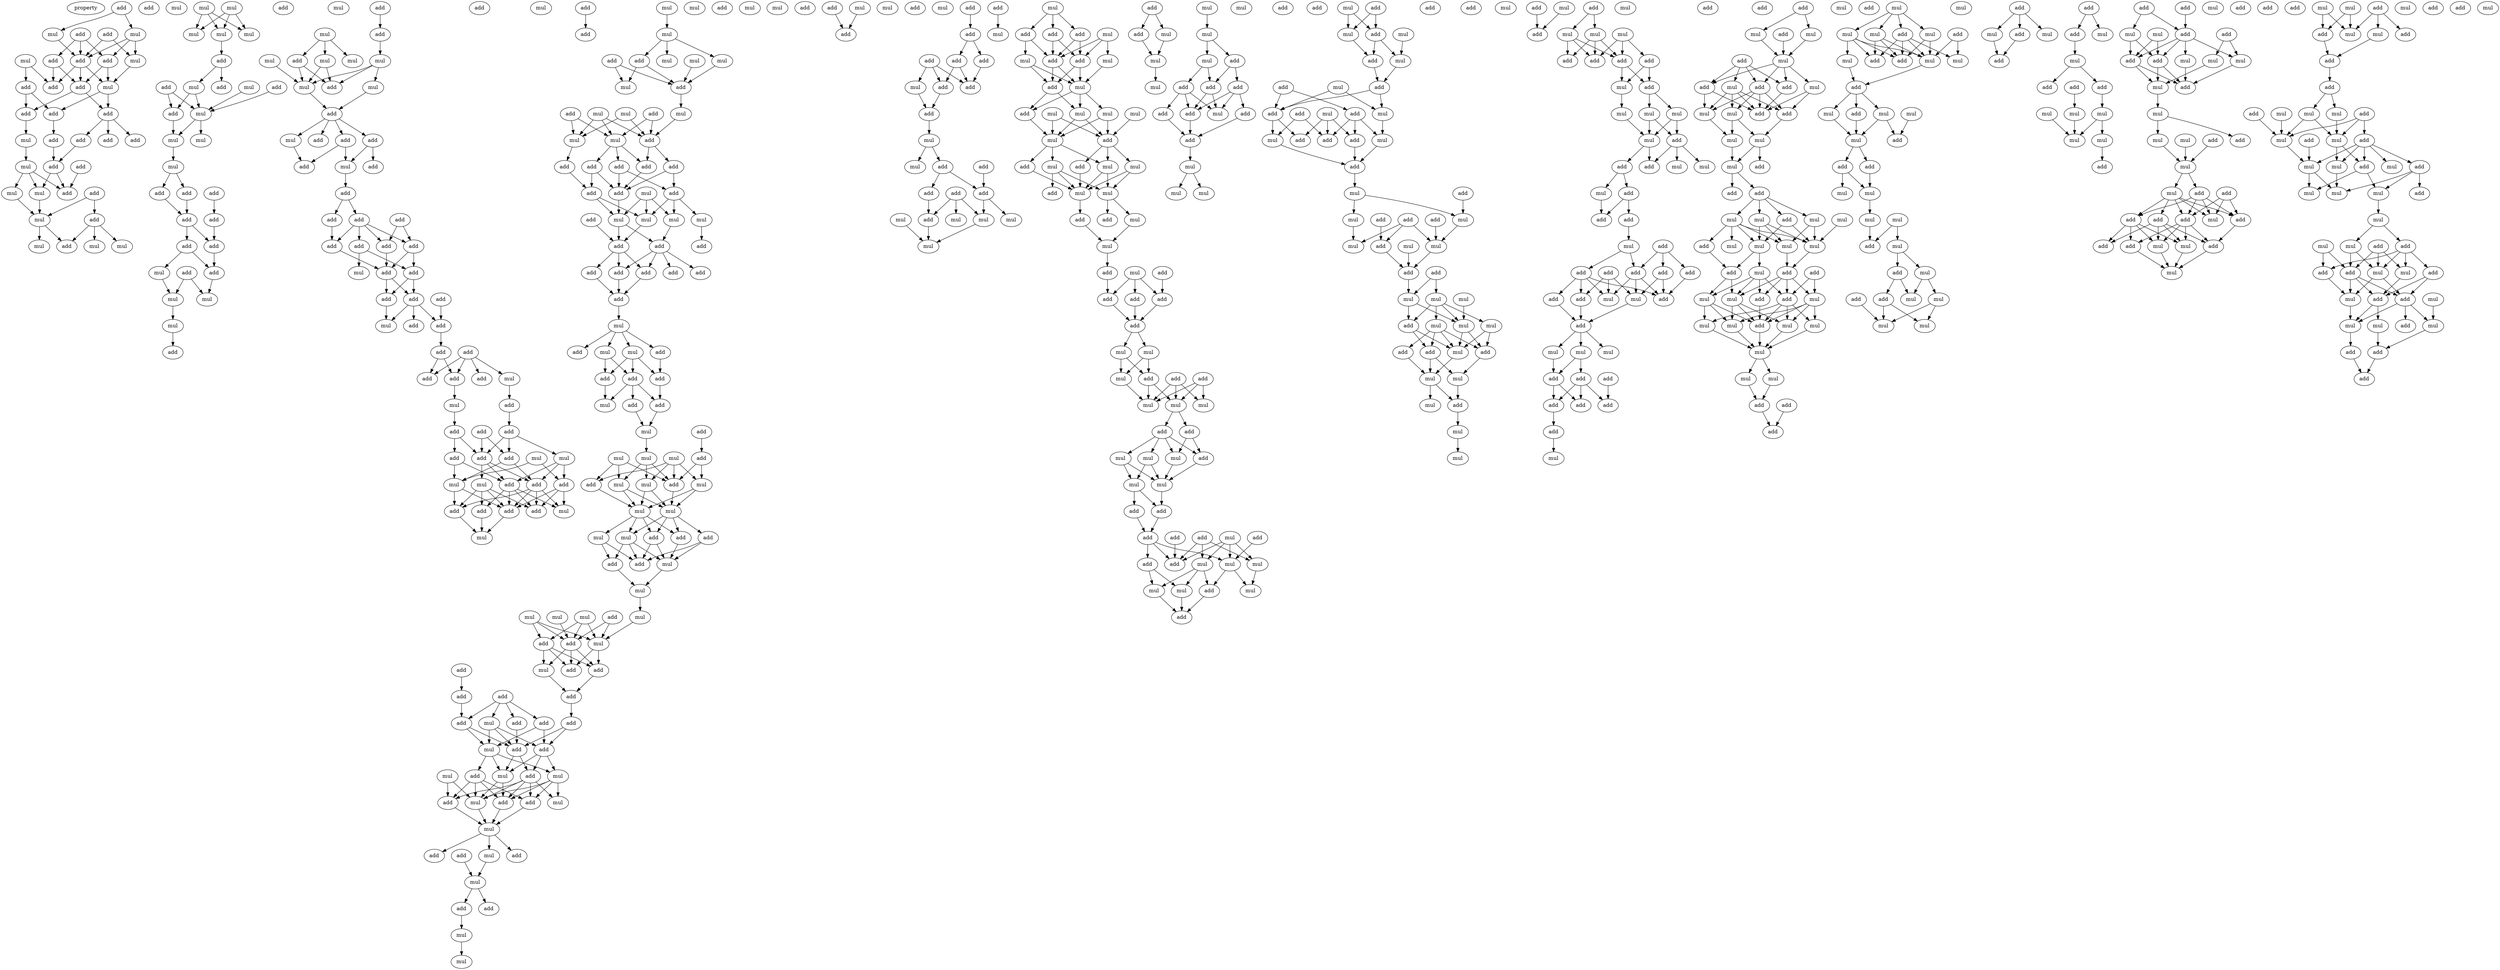 digraph {
    node [fontcolor=black]
    property [mul=2,lf=1.6]
    0 [ label = add ];
    1 [ label = mul ];
    2 [ label = add ];
    3 [ label = mul ];
    4 [ label = add ];
    5 [ label = mul ];
    6 [ label = mul ];
    7 [ label = add ];
    8 [ label = add ];
    9 [ label = add ];
    10 [ label = mul ];
    11 [ label = add ];
    12 [ label = add ];
    13 [ label = add ];
    14 [ label = add ];
    15 [ label = add ];
    16 [ label = add ];
    17 [ label = mul ];
    18 [ label = add ];
    19 [ label = add ];
    20 [ label = add ];
    21 [ label = add ];
    22 [ label = add ];
    23 [ label = add ];
    24 [ label = mul ];
    25 [ label = add ];
    26 [ label = mul ];
    27 [ label = add ];
    28 [ label = mul ];
    29 [ label = mul ];
    30 [ label = add ];
    31 [ label = add ];
    32 [ label = mul ];
    33 [ label = mul ];
    34 [ label = mul ];
    35 [ label = add ];
    36 [ label = mul ];
    37 [ label = mul ];
    38 [ label = mul ];
    39 [ label = mul ];
    40 [ label = mul ];
    41 [ label = mul ];
    42 [ label = add ];
    43 [ label = add ];
    44 [ label = add ];
    45 [ label = mul ];
    46 [ label = add ];
    47 [ label = add ];
    48 [ label = mul ];
    49 [ label = add ];
    50 [ label = mul ];
    51 [ label = mul ];
    52 [ label = mul ];
    53 [ label = mul ];
    54 [ label = mul ];
    55 [ label = add ];
    56 [ label = add ];
    57 [ label = add ];
    58 [ label = add ];
    59 [ label = add ];
    60 [ label = add ];
    61 [ label = add ];
    62 [ label = mul ];
    63 [ label = add ];
    64 [ label = add ];
    65 [ label = mul ];
    66 [ label = mul ];
    67 [ label = mul ];
    68 [ label = add ];
    69 [ label = add ];
    70 [ label = mul ];
    71 [ label = add ];
    72 [ label = mul ];
    73 [ label = add ];
    74 [ label = mul ];
    75 [ label = mul ];
    76 [ label = mul ];
    77 [ label = mul ];
    78 [ label = add ];
    79 [ label = mul ];
    80 [ label = add ];
    81 [ label = add ];
    82 [ label = add ];
    83 [ label = add ];
    84 [ label = add ];
    85 [ label = mul ];
    86 [ label = add ];
    87 [ label = mul ];
    88 [ label = add ];
    89 [ label = add ];
    90 [ label = add ];
    91 [ label = add ];
    92 [ label = add ];
    93 [ label = add ];
    94 [ label = add ];
    95 [ label = add ];
    96 [ label = add ];
    97 [ label = mul ];
    98 [ label = mul ];
    99 [ label = add ];
    100 [ label = add ];
    101 [ label = add ];
    102 [ label = add ];
    103 [ label = add ];
    104 [ label = add ];
    105 [ label = add ];
    106 [ label = mul ];
    107 [ label = add ];
    108 [ label = add ];
    109 [ label = add ];
    110 [ label = add ];
    111 [ label = mul ];
    112 [ label = add ];
    113 [ label = add ];
    114 [ label = mul ];
    115 [ label = add ];
    116 [ label = add ];
    117 [ label = add ];
    118 [ label = add ];
    119 [ label = add ];
    120 [ label = mul ];
    121 [ label = add ];
    122 [ label = mul ];
    123 [ label = add ];
    124 [ label = add ];
    125 [ label = mul ];
    126 [ label = mul ];
    127 [ label = add ];
    128 [ label = add ];
    129 [ label = add ];
    130 [ label = add ];
    131 [ label = add ];
    132 [ label = mul ];
    133 [ label = mul ];
    134 [ label = add ];
    135 [ label = add ];
    136 [ label = mul ];
    137 [ label = mul ];
    138 [ label = mul ];
    139 [ label = mul ];
    140 [ label = add ];
    141 [ label = add ];
    142 [ label = mul ];
    143 [ label = add ];
    144 [ label = mul ];
    145 [ label = mul ];
    146 [ label = mul ];
    147 [ label = mul ];
    148 [ label = add ];
    149 [ label = add ];
    150 [ label = mul ];
    151 [ label = mul ];
    152 [ label = add ];
    153 [ label = add ];
    154 [ label = add ];
    155 [ label = add ];
    156 [ label = add ];
    157 [ label = add ];
    158 [ label = add ];
    159 [ label = add ];
    160 [ label = mul ];
    161 [ label = add ];
    162 [ label = mul ];
    163 [ label = add ];
    164 [ label = mul ];
    165 [ label = mul ];
    166 [ label = mul ];
    167 [ label = add ];
    168 [ label = add ];
    169 [ label = add ];
    170 [ label = add ];
    171 [ label = add ];
    172 [ label = add ];
    173 [ label = add ];
    174 [ label = add ];
    175 [ label = add ];
    176 [ label = mul ];
    177 [ label = add ];
    178 [ label = mul ];
    179 [ label = mul ];
    180 [ label = add ];
    181 [ label = add ];
    182 [ label = add ];
    183 [ label = add ];
    184 [ label = add ];
    185 [ label = mul ];
    186 [ label = add ];
    187 [ label = mul ];
    188 [ label = add ];
    189 [ label = mul ];
    190 [ label = mul ];
    191 [ label = add ];
    192 [ label = mul ];
    193 [ label = mul ];
    194 [ label = add ];
    195 [ label = mul ];
    196 [ label = mul ];
    197 [ label = mul ];
    198 [ label = add ];
    199 [ label = mul ];
    200 [ label = mul ];
    201 [ label = add ];
    202 [ label = add ];
    203 [ label = add ];
    204 [ label = mul ];
    205 [ label = mul ];
    206 [ label = add ];
    207 [ label = mul ];
    208 [ label = add ];
    209 [ label = mul ];
    210 [ label = mul ];
    211 [ label = mul ];
    212 [ label = mul ];
    213 [ label = add ];
    214 [ label = mul ];
    215 [ label = mul ];
    216 [ label = add ];
    217 [ label = add ];
    218 [ label = add ];
    219 [ label = mul ];
    220 [ label = add ];
    221 [ label = add ];
    222 [ label = add ];
    223 [ label = add ];
    224 [ label = add ];
    225 [ label = mul ];
    226 [ label = add ];
    227 [ label = add ];
    228 [ label = add ];
    229 [ label = add ];
    230 [ label = mul ];
    231 [ label = add ];
    232 [ label = add ];
    233 [ label = mul ];
    234 [ label = add ];
    235 [ label = add ];
    236 [ label = mul ];
    237 [ label = mul ];
    238 [ label = add ];
    239 [ label = add ];
    240 [ label = mul ];
    241 [ label = add ];
    242 [ label = mul ];
    243 [ label = mul ];
    244 [ label = add ];
    245 [ label = mul ];
    246 [ label = add ];
    247 [ label = add ];
    248 [ label = add ];
    249 [ label = mul ];
    250 [ label = mul ];
    251 [ label = mul ];
    252 [ label = add ];
    253 [ label = add ];
    254 [ label = add ];
    255 [ label = mul ];
    256 [ label = add ];
    257 [ label = mul ];
    258 [ label = mul ];
    259 [ label = mul ];
    260 [ label = add ];
    261 [ label = mul ];
    262 [ label = add ];
    263 [ label = add ];
    264 [ label = add ];
    265 [ label = add ];
    266 [ label = add ];
    267 [ label = add ];
    268 [ label = add ];
    269 [ label = mul ];
    270 [ label = add ];
    271 [ label = mul ];
    272 [ label = add ];
    273 [ label = add ];
    274 [ label = mul ];
    275 [ label = add ];
    276 [ label = mul ];
    277 [ label = add ];
    278 [ label = add ];
    279 [ label = add ];
    280 [ label = add ];
    281 [ label = mul ];
    282 [ label = mul ];
    283 [ label = mul ];
    284 [ label = add ];
    285 [ label = mul ];
    286 [ label = mul ];
    287 [ label = mul ];
    288 [ label = mul ];
    289 [ label = add ];
    290 [ label = add ];
    291 [ label = add ];
    292 [ label = mul ];
    293 [ label = add ];
    294 [ label = mul ];
    295 [ label = add ];
    296 [ label = add ];
    297 [ label = mul ];
    298 [ label = mul ];
    299 [ label = add ];
    300 [ label = mul ];
    301 [ label = mul ];
    302 [ label = mul ];
    303 [ label = add ];
    304 [ label = mul ];
    305 [ label = mul ];
    306 [ label = add ];
    307 [ label = mul ];
    308 [ label = add ];
    309 [ label = mul ];
    310 [ label = mul ];
    311 [ label = mul ];
    312 [ label = add ];
    313 [ label = add ];
    314 [ label = add ];
    315 [ label = mul ];
    316 [ label = mul ];
    317 [ label = add ];
    318 [ label = add ];
    319 [ label = mul ];
    320 [ label = add ];
    321 [ label = add ];
    322 [ label = add ];
    323 [ label = add ];
    324 [ label = mul ];
    325 [ label = mul ];
    326 [ label = add ];
    327 [ label = add ];
    328 [ label = mul ];
    329 [ label = add ];
    330 [ label = mul ];
    331 [ label = mul ];
    332 [ label = mul ];
    333 [ label = add ];
    334 [ label = add ];
    335 [ label = mul ];
    336 [ label = mul ];
    337 [ label = mul ];
    338 [ label = add ];
    339 [ label = mul ];
    340 [ label = mul ];
    341 [ label = add ];
    342 [ label = add ];
    343 [ label = add ];
    344 [ label = mul ];
    345 [ label = add ];
    346 [ label = add ];
    347 [ label = add ];
    348 [ label = mul ];
    349 [ label = mul ];
    350 [ label = mul ];
    351 [ label = add ];
    352 [ label = add ];
    353 [ label = add ];
    354 [ label = mul ];
    355 [ label = mul ];
    356 [ label = mul ];
    357 [ label = add ];
    358 [ label = add ];
    359 [ label = add ];
    360 [ label = mul ];
    361 [ label = mul ];
    362 [ label = mul ];
    363 [ label = mul ];
    364 [ label = mul ];
    365 [ label = mul ];
    366 [ label = mul ];
    367 [ label = add ];
    368 [ label = add ];
    369 [ label = add ];
    370 [ label = add ];
    371 [ label = add ];
    372 [ label = add ];
    373 [ label = mul ];
    374 [ label = add ];
    375 [ label = add ];
    376 [ label = add ];
    377 [ label = mul ];
    378 [ label = mul ];
    379 [ label = mul ];
    380 [ label = add ];
    381 [ label = mul ];
    382 [ label = add ];
    383 [ label = mul ];
    384 [ label = mul ];
    385 [ label = add ];
    386 [ label = mul ];
    387 [ label = add ];
    388 [ label = add ];
    389 [ label = mul ];
    390 [ label = add ];
    391 [ label = add ];
    392 [ label = add ];
    393 [ label = mul ];
    394 [ label = mul ];
    395 [ label = add ];
    396 [ label = add ];
    397 [ label = mul ];
    398 [ label = add ];
    399 [ label = add ];
    400 [ label = mul ];
    401 [ label = add ];
    402 [ label = mul ];
    403 [ label = add ];
    404 [ label = mul ];
    405 [ label = add ];
    406 [ label = add ];
    407 [ label = mul ];
    408 [ label = add ];
    409 [ label = add ];
    410 [ label = mul ];
    411 [ label = mul ];
    412 [ label = mul ];
    413 [ label = add ];
    414 [ label = add ];
    415 [ label = mul ];
    416 [ label = mul ];
    417 [ label = mul ];
    418 [ label = add ];
    419 [ label = mul ];
    420 [ label = mul ];
    421 [ label = mul ];
    422 [ label = add ];
    423 [ label = mul ];
    424 [ label = add ];
    425 [ label = add ];
    426 [ label = mul ];
    427 [ label = mul ];
    428 [ label = add ];
    429 [ label = add ];
    430 [ label = mul ];
    431 [ label = add ];
    432 [ label = mul ];
    433 [ label = mul ];
    434 [ label = mul ];
    435 [ label = add ];
    436 [ label = mul ];
    437 [ label = add ];
    438 [ label = add ];
    439 [ label = mul ];
    440 [ label = mul ];
    441 [ label = mul ];
    442 [ label = add ];
    443 [ label = add ];
    444 [ label = add ];
    445 [ label = add ];
    446 [ label = mul ];
    447 [ label = add ];
    448 [ label = mul ];
    449 [ label = mul ];
    450 [ label = mul ];
    451 [ label = mul ];
    452 [ label = mul ];
    453 [ label = add ];
    454 [ label = add ];
    455 [ label = mul ];
    456 [ label = mul ];
    457 [ label = add ];
    458 [ label = mul ];
    459 [ label = add ];
    460 [ label = add ];
    461 [ label = add ];
    462 [ label = add ];
    463 [ label = mul ];
    464 [ label = add ];
    465 [ label = add ];
    466 [ label = add ];
    467 [ label = add ];
    468 [ label = add ];
    469 [ label = add ];
    470 [ label = add ];
    471 [ label = mul ];
    472 [ label = add ];
    473 [ label = mul ];
    474 [ label = add ];
    475 [ label = mul ];
    476 [ label = mul ];
    477 [ label = mul ];
    478 [ label = add ];
    479 [ label = add ];
    480 [ label = add ];
    481 [ label = add ];
    482 [ label = add ];
    483 [ label = add ];
    484 [ label = add ];
    485 [ label = add ];
    486 [ label = add ];
    487 [ label = mul ];
    488 [ label = add ];
    489 [ label = mul ];
    490 [ label = add ];
    491 [ label = mul ];
    492 [ label = add ];
    493 [ label = mul ];
    494 [ label = mul ];
    495 [ label = add ];
    496 [ label = add ];
    497 [ label = add ];
    498 [ label = mul ];
    499 [ label = add ];
    500 [ label = mul ];
    501 [ label = add ];
    502 [ label = mul ];
    503 [ label = mul ];
    504 [ label = mul ];
    505 [ label = mul ];
    506 [ label = add ];
    507 [ label = add ];
    508 [ label = add ];
    509 [ label = mul ];
    510 [ label = mul ];
    511 [ label = add ];
    512 [ label = mul ];
    513 [ label = mul ];
    514 [ label = mul ];
    515 [ label = mul ];
    516 [ label = mul ];
    517 [ label = add ];
    518 [ label = mul ];
    519 [ label = mul ];
    520 [ label = add ];
    521 [ label = add ];
    522 [ label = add ];
    523 [ label = add ];
    524 [ label = mul ];
    525 [ label = mul ];
    526 [ label = add ];
    527 [ label = mul ];
    528 [ label = mul ];
    529 [ label = mul ];
    530 [ label = mul ];
    531 [ label = mul ];
    532 [ label = add ];
    533 [ label = mul ];
    534 [ label = mul ];
    535 [ label = mul ];
    536 [ label = mul ];
    537 [ label = add ];
    538 [ label = add ];
    539 [ label = add ];
    540 [ label = add ];
    541 [ label = mul ];
    542 [ label = add ];
    543 [ label = mul ];
    544 [ label = mul ];
    545 [ label = mul ];
    546 [ label = add ];
    547 [ label = mul ];
    548 [ label = mul ];
    549 [ label = add ];
    550 [ label = add ];
    551 [ label = mul ];
    552 [ label = add ];
    553 [ label = add ];
    554 [ label = mul ];
    555 [ label = mul ];
    556 [ label = mul ];
    557 [ label = mul ];
    558 [ label = add ];
    559 [ label = add ];
    560 [ label = add ];
    561 [ label = mul ];
    562 [ label = mul ];
    563 [ label = mul ];
    564 [ label = mul ];
    565 [ label = mul ];
    566 [ label = add ];
    567 [ label = add ];
    568 [ label = mul ];
    569 [ label = add ];
    570 [ label = mul ];
    571 [ label = mul ];
    572 [ label = add ];
    573 [ label = mul ];
    574 [ label = mul ];
    575 [ label = mul ];
    576 [ label = add ];
    577 [ label = mul ];
    578 [ label = add ];
    579 [ label = add ];
    580 [ label = mul ];
    581 [ label = add ];
    582 [ label = mul ];
    583 [ label = add ];
    584 [ label = mul ];
    585 [ label = add ];
    586 [ label = add ];
    587 [ label = add ];
    588 [ label = mul ];
    589 [ label = mul ];
    590 [ label = mul ];
    591 [ label = mul ];
    592 [ label = mul ];
    593 [ label = add ];
    594 [ label = add ];
    595 [ label = add ];
    596 [ label = add ];
    597 [ label = add ];
    598 [ label = mul ];
    599 [ label = mul ];
    600 [ label = add ];
    601 [ label = mul ];
    602 [ label = add ];
    603 [ label = mul ];
    604 [ label = mul ];
    605 [ label = add ];
    606 [ label = mul ];
    607 [ label = mul ];
    608 [ label = mul ];
    609 [ label = add ];
    610 [ label = mul ];
    611 [ label = mul ];
    612 [ label = add ];
    613 [ label = mul ];
    614 [ label = mul ];
    615 [ label = add ];
    616 [ label = add ];
    617 [ label = add ];
    618 [ label = mul ];
    619 [ label = add ];
    620 [ label = add ];
    621 [ label = add ];
    622 [ label = add ];
    623 [ label = mul ];
    624 [ label = add ];
    625 [ label = add ];
    626 [ label = mul ];
    627 [ label = mul ];
    628 [ label = add ];
    629 [ label = add ];
    630 [ label = add ];
    631 [ label = mul ];
    632 [ label = mul ];
    633 [ label = add ];
    634 [ label = add ];
    635 [ label = mul ];
    636 [ label = mul ];
    637 [ label = add ];
    638 [ label = mul ];
    639 [ label = add ];
    640 [ label = add ];
    641 [ label = add ];
    642 [ label = mul ];
    643 [ label = add ];
    644 [ label = mul ];
    645 [ label = add ];
    646 [ label = mul ];
    647 [ label = add ];
    648 [ label = mul ];
    649 [ label = mul ];
    650 [ label = add ];
    651 [ label = add ];
    652 [ label = mul ];
    653 [ label = mul ];
    654 [ label = add ];
    655 [ label = mul ];
    656 [ label = add ];
    657 [ label = add ];
    658 [ label = mul ];
    659 [ label = mul ];
    660 [ label = mul ];
    661 [ label = mul ];
    662 [ label = mul ];
    663 [ label = add ];
    664 [ label = add ];
    665 [ label = mul ];
    666 [ label = add ];
    667 [ label = add ];
    668 [ label = mul ];
    669 [ label = add ];
    670 [ label = mul ];
    671 [ label = mul ];
    672 [ label = add ];
    673 [ label = add ];
    674 [ label = mul ];
    675 [ label = mul ];
    676 [ label = mul ];
    677 [ label = add ];
    678 [ label = mul ];
    679 [ label = add ];
    680 [ label = add ];
    681 [ label = add ];
    682 [ label = mul ];
    0 -> 1 [ name = 0 ];
    0 -> 3 [ name = 1 ];
    1 -> 7 [ name = 2 ];
    2 -> 6 [ name = 3 ];
    2 -> 7 [ name = 4 ];
    3 -> 6 [ name = 5 ];
    3 -> 7 [ name = 6 ];
    3 -> 8 [ name = 7 ];
    4 -> 7 [ name = 8 ];
    4 -> 8 [ name = 9 ];
    4 -> 9 [ name = 10 ];
    5 -> 12 [ name = 11 ];
    5 -> 13 [ name = 12 ];
    6 -> 10 [ name = 13 ];
    7 -> 10 [ name = 14 ];
    7 -> 11 [ name = 15 ];
    7 -> 13 [ name = 16 ];
    8 -> 10 [ name = 17 ];
    8 -> 11 [ name = 18 ];
    9 -> 11 [ name = 19 ];
    9 -> 13 [ name = 20 ];
    10 -> 14 [ name = 21 ];
    10 -> 15 [ name = 22 ];
    11 -> 14 [ name = 23 ];
    11 -> 16 [ name = 24 ];
    12 -> 15 [ name = 25 ];
    12 -> 16 [ name = 26 ];
    14 -> 18 [ name = 27 ];
    14 -> 20 [ name = 28 ];
    14 -> 21 [ name = 29 ];
    15 -> 19 [ name = 30 ];
    16 -> 17 [ name = 31 ];
    17 -> 24 [ name = 32 ];
    19 -> 22 [ name = 33 ];
    20 -> 22 [ name = 34 ];
    22 -> 27 [ name = 35 ];
    22 -> 28 [ name = 36 ];
    23 -> 27 [ name = 37 ];
    24 -> 26 [ name = 38 ];
    24 -> 27 [ name = 39 ];
    24 -> 28 [ name = 40 ];
    25 -> 29 [ name = 41 ];
    25 -> 30 [ name = 42 ];
    26 -> 29 [ name = 43 ];
    28 -> 29 [ name = 44 ];
    29 -> 32 [ name = 45 ];
    29 -> 35 [ name = 46 ];
    30 -> 33 [ name = 47 ];
    30 -> 34 [ name = 48 ];
    30 -> 35 [ name = 49 ];
    37 -> 39 [ name = 50 ];
    37 -> 40 [ name = 51 ];
    37 -> 41 [ name = 52 ];
    38 -> 39 [ name = 53 ];
    38 -> 40 [ name = 54 ];
    38 -> 41 [ name = 55 ];
    40 -> 42 [ name = 56 ];
    42 -> 45 [ name = 57 ];
    42 -> 46 [ name = 58 ];
    44 -> 49 [ name = 59 ];
    44 -> 50 [ name = 60 ];
    45 -> 49 [ name = 61 ];
    45 -> 50 [ name = 62 ];
    47 -> 50 [ name = 63 ];
    48 -> 50 [ name = 64 ];
    49 -> 52 [ name = 65 ];
    50 -> 51 [ name = 66 ];
    50 -> 52 [ name = 67 ];
    52 -> 53 [ name = 68 ];
    53 -> 55 [ name = 69 ];
    53 -> 57 [ name = 70 ];
    55 -> 58 [ name = 71 ];
    56 -> 59 [ name = 72 ];
    57 -> 58 [ name = 73 ];
    58 -> 60 [ name = 74 ];
    58 -> 61 [ name = 75 ];
    59 -> 61 [ name = 76 ];
    60 -> 62 [ name = 77 ];
    60 -> 64 [ name = 78 ];
    61 -> 64 [ name = 79 ];
    62 -> 66 [ name = 80 ];
    63 -> 65 [ name = 81 ];
    63 -> 66 [ name = 82 ];
    64 -> 65 [ name = 83 ];
    66 -> 67 [ name = 84 ];
    67 -> 68 [ name = 85 ];
    69 -> 71 [ name = 86 ];
    70 -> 73 [ name = 87 ];
    70 -> 74 [ name = 88 ];
    70 -> 76 [ name = 89 ];
    71 -> 72 [ name = 90 ];
    72 -> 77 [ name = 91 ];
    72 -> 78 [ name = 92 ];
    72 -> 79 [ name = 93 ];
    73 -> 78 [ name = 94 ];
    73 -> 79 [ name = 95 ];
    75 -> 79 [ name = 96 ];
    76 -> 78 [ name = 97 ];
    76 -> 79 [ name = 98 ];
    77 -> 80 [ name = 99 ];
    79 -> 80 [ name = 100 ];
    80 -> 81 [ name = 101 ];
    80 -> 82 [ name = 102 ];
    80 -> 84 [ name = 103 ];
    80 -> 85 [ name = 104 ];
    81 -> 87 [ name = 105 ];
    81 -> 88 [ name = 106 ];
    84 -> 86 [ name = 107 ];
    84 -> 87 [ name = 108 ];
    85 -> 88 [ name = 109 ];
    87 -> 89 [ name = 110 ];
    89 -> 90 [ name = 111 ];
    89 -> 92 [ name = 112 ];
    90 -> 93 [ name = 113 ];
    90 -> 94 [ name = 114 ];
    90 -> 95 [ name = 115 ];
    90 -> 96 [ name = 116 ];
    91 -> 94 [ name = 117 ];
    91 -> 96 [ name = 118 ];
    92 -> 93 [ name = 119 ];
    93 -> 99 [ name = 120 ];
    94 -> 99 [ name = 121 ];
    94 -> 100 [ name = 122 ];
    95 -> 98 [ name = 123 ];
    95 -> 100 [ name = 124 ];
    96 -> 99 [ name = 125 ];
    99 -> 101 [ name = 126 ];
    99 -> 103 [ name = 127 ];
    100 -> 101 [ name = 128 ];
    100 -> 103 [ name = 129 ];
    101 -> 106 [ name = 130 ];
    102 -> 105 [ name = 131 ];
    103 -> 104 [ name = 132 ];
    103 -> 105 [ name = 133 ];
    103 -> 106 [ name = 134 ];
    105 -> 108 [ name = 135 ];
    107 -> 109 [ name = 136 ];
    107 -> 110 [ name = 137 ];
    107 -> 111 [ name = 138 ];
    107 -> 112 [ name = 139 ];
    108 -> 110 [ name = 140 ];
    108 -> 112 [ name = 141 ];
    110 -> 114 [ name = 142 ];
    111 -> 113 [ name = 143 ];
    113 -> 116 [ name = 144 ];
    114 -> 115 [ name = 145 ];
    115 -> 119 [ name = 146 ];
    115 -> 121 [ name = 147 ];
    116 -> 118 [ name = 148 ];
    116 -> 119 [ name = 149 ];
    116 -> 120 [ name = 150 ];
    117 -> 118 [ name = 151 ];
    117 -> 119 [ name = 152 ];
    118 -> 125 [ name = 153 ];
    118 -> 127 [ name = 154 ];
    119 -> 124 [ name = 155 ];
    119 -> 126 [ name = 156 ];
    119 -> 127 [ name = 157 ];
    120 -> 123 [ name = 158 ];
    120 -> 124 [ name = 159 ];
    120 -> 127 [ name = 160 ];
    121 -> 124 [ name = 161 ];
    121 -> 125 [ name = 162 ];
    122 -> 123 [ name = 163 ];
    122 -> 125 [ name = 164 ];
    123 -> 129 [ name = 165 ];
    123 -> 130 [ name = 166 ];
    123 -> 132 [ name = 167 ];
    124 -> 128 [ name = 168 ];
    124 -> 129 [ name = 169 ];
    124 -> 130 [ name = 170 ];
    124 -> 132 [ name = 171 ];
    125 -> 129 [ name = 172 ];
    125 -> 131 [ name = 173 ];
    126 -> 128 [ name = 174 ];
    126 -> 129 [ name = 175 ];
    126 -> 130 [ name = 176 ];
    126 -> 131 [ name = 177 ];
    127 -> 129 [ name = 178 ];
    127 -> 130 [ name = 179 ];
    127 -> 131 [ name = 180 ];
    127 -> 132 [ name = 181 ];
    128 -> 133 [ name = 182 ];
    129 -> 133 [ name = 183 ];
    131 -> 133 [ name = 184 ];
    134 -> 135 [ name = 185 ];
    136 -> 137 [ name = 186 ];
    137 -> 138 [ name = 187 ];
    137 -> 139 [ name = 188 ];
    137 -> 141 [ name = 189 ];
    139 -> 143 [ name = 190 ];
    140 -> 143 [ name = 191 ];
    140 -> 144 [ name = 192 ];
    141 -> 143 [ name = 193 ];
    141 -> 144 [ name = 194 ];
    142 -> 143 [ name = 195 ];
    143 -> 145 [ name = 196 ];
    145 -> 152 [ name = 197 ];
    146 -> 150 [ name = 198 ];
    146 -> 151 [ name = 199 ];
    146 -> 152 [ name = 200 ];
    147 -> 150 [ name = 201 ];
    147 -> 152 [ name = 202 ];
    148 -> 150 [ name = 203 ];
    148 -> 151 [ name = 204 ];
    149 -> 151 [ name = 205 ];
    149 -> 152 [ name = 206 ];
    150 -> 154 [ name = 207 ];
    151 -> 153 [ name = 208 ];
    151 -> 155 [ name = 209 ];
    151 -> 157 [ name = 210 ];
    152 -> 156 [ name = 211 ];
    152 -> 157 [ name = 212 ];
    153 -> 158 [ name = 213 ];
    153 -> 159 [ name = 214 ];
    154 -> 161 [ name = 215 ];
    155 -> 159 [ name = 216 ];
    155 -> 161 [ name = 217 ];
    156 -> 158 [ name = 218 ];
    156 -> 159 [ name = 219 ];
    157 -> 159 [ name = 220 ];
    158 -> 162 [ name = 221 ];
    158 -> 164 [ name = 222 ];
    158 -> 166 [ name = 223 ];
    159 -> 165 [ name = 224 ];
    160 -> 162 [ name = 225 ];
    160 -> 165 [ name = 226 ];
    160 -> 166 [ name = 227 ];
    161 -> 162 [ name = 228 ];
    161 -> 165 [ name = 229 ];
    162 -> 168 [ name = 230 ];
    163 -> 168 [ name = 231 ];
    164 -> 169 [ name = 232 ];
    165 -> 167 [ name = 233 ];
    165 -> 168 [ name = 234 ];
    166 -> 167 [ name = 235 ];
    167 -> 171 [ name = 236 ];
    167 -> 172 [ name = 237 ];
    167 -> 173 [ name = 238 ];
    167 -> 174 [ name = 239 ];
    168 -> 170 [ name = 240 ];
    168 -> 171 [ name = 241 ];
    168 -> 172 [ name = 242 ];
    170 -> 175 [ name = 243 ];
    171 -> 175 [ name = 244 ];
    172 -> 175 [ name = 245 ];
    175 -> 176 [ name = 246 ];
    176 -> 177 [ name = 247 ];
    176 -> 178 [ name = 248 ];
    176 -> 179 [ name = 249 ];
    176 -> 180 [ name = 250 ];
    178 -> 182 [ name = 251 ];
    178 -> 183 [ name = 252 ];
    179 -> 181 [ name = 253 ];
    179 -> 182 [ name = 254 ];
    179 -> 183 [ name = 255 ];
    180 -> 181 [ name = 256 ];
    181 -> 186 [ name = 257 ];
    182 -> 187 [ name = 258 ];
    183 -> 184 [ name = 259 ];
    183 -> 186 [ name = 260 ];
    183 -> 187 [ name = 261 ];
    184 -> 189 [ name = 262 ];
    186 -> 189 [ name = 263 ];
    188 -> 191 [ name = 264 ];
    189 -> 192 [ name = 265 ];
    190 -> 194 [ name = 266 ];
    190 -> 195 [ name = 267 ];
    190 -> 198 [ name = 268 ];
    191 -> 197 [ name = 269 ];
    191 -> 198 [ name = 270 ];
    192 -> 195 [ name = 271 ];
    192 -> 196 [ name = 272 ];
    192 -> 198 [ name = 273 ];
    193 -> 194 [ name = 274 ];
    193 -> 196 [ name = 275 ];
    193 -> 197 [ name = 276 ];
    193 -> 198 [ name = 277 ];
    194 -> 200 [ name = 278 ];
    195 -> 199 [ name = 279 ];
    195 -> 200 [ name = 280 ];
    196 -> 199 [ name = 281 ];
    196 -> 200 [ name = 282 ];
    197 -> 199 [ name = 283 ];
    197 -> 200 [ name = 284 ];
    198 -> 199 [ name = 285 ];
    199 -> 201 [ name = 286 ];
    199 -> 202 [ name = 287 ];
    199 -> 203 [ name = 288 ];
    199 -> 205 [ name = 289 ];
    200 -> 201 [ name = 290 ];
    200 -> 203 [ name = 291 ];
    200 -> 204 [ name = 292 ];
    200 -> 205 [ name = 293 ];
    201 -> 207 [ name = 294 ];
    202 -> 207 [ name = 295 ];
    202 -> 208 [ name = 296 ];
    203 -> 207 [ name = 297 ];
    203 -> 208 [ name = 298 ];
    204 -> 206 [ name = 299 ];
    204 -> 208 [ name = 300 ];
    205 -> 206 [ name = 301 ];
    205 -> 207 [ name = 302 ];
    205 -> 208 [ name = 303 ];
    206 -> 209 [ name = 304 ];
    207 -> 209 [ name = 305 ];
    209 -> 214 [ name = 306 ];
    210 -> 217 [ name = 307 ];
    211 -> 215 [ name = 308 ];
    211 -> 216 [ name = 309 ];
    211 -> 217 [ name = 310 ];
    212 -> 215 [ name = 311 ];
    212 -> 216 [ name = 312 ];
    212 -> 217 [ name = 313 ];
    213 -> 215 [ name = 314 ];
    213 -> 217 [ name = 315 ];
    214 -> 215 [ name = 316 ];
    215 -> 218 [ name = 317 ];
    215 -> 221 [ name = 318 ];
    216 -> 218 [ name = 319 ];
    216 -> 219 [ name = 320 ];
    216 -> 221 [ name = 321 ];
    217 -> 218 [ name = 322 ];
    217 -> 219 [ name = 323 ];
    217 -> 221 [ name = 324 ];
    219 -> 223 [ name = 325 ];
    220 -> 224 [ name = 326 ];
    221 -> 223 [ name = 327 ];
    222 -> 225 [ name = 328 ];
    222 -> 227 [ name = 329 ];
    222 -> 228 [ name = 330 ];
    222 -> 229 [ name = 331 ];
    223 -> 226 [ name = 332 ];
    224 -> 229 [ name = 333 ];
    225 -> 230 [ name = 334 ];
    225 -> 231 [ name = 335 ];
    225 -> 232 [ name = 336 ];
    226 -> 231 [ name = 337 ];
    226 -> 232 [ name = 338 ];
    227 -> 230 [ name = 339 ];
    227 -> 232 [ name = 340 ];
    228 -> 231 [ name = 341 ];
    229 -> 230 [ name = 342 ];
    229 -> 231 [ name = 343 ];
    230 -> 234 [ name = 344 ];
    230 -> 236 [ name = 345 ];
    230 -> 237 [ name = 346 ];
    231 -> 235 [ name = 347 ];
    231 -> 236 [ name = 348 ];
    232 -> 235 [ name = 349 ];
    232 -> 236 [ name = 350 ];
    232 -> 237 [ name = 351 ];
    233 -> 238 [ name = 352 ];
    233 -> 242 [ name = 353 ];
    234 -> 238 [ name = 354 ];
    234 -> 239 [ name = 355 ];
    234 -> 241 [ name = 356 ];
    234 -> 242 [ name = 357 ];
    235 -> 238 [ name = 358 ];
    235 -> 239 [ name = 359 ];
    235 -> 240 [ name = 360 ];
    235 -> 241 [ name = 361 ];
    235 -> 242 [ name = 362 ];
    236 -> 239 [ name = 363 ];
    236 -> 242 [ name = 364 ];
    237 -> 239 [ name = 365 ];
    237 -> 240 [ name = 366 ];
    237 -> 241 [ name = 367 ];
    237 -> 242 [ name = 368 ];
    238 -> 243 [ name = 369 ];
    239 -> 243 [ name = 370 ];
    241 -> 243 [ name = 371 ];
    242 -> 243 [ name = 372 ];
    243 -> 245 [ name = 373 ];
    243 -> 246 [ name = 374 ];
    243 -> 247 [ name = 375 ];
    245 -> 249 [ name = 376 ];
    248 -> 249 [ name = 377 ];
    249 -> 252 [ name = 378 ];
    249 -> 253 [ name = 379 ];
    252 -> 255 [ name = 380 ];
    255 -> 258 [ name = 381 ];
    256 -> 262 [ name = 382 ];
    257 -> 262 [ name = 383 ];
    263 -> 264 [ name = 384 ];
    264 -> 265 [ name = 385 ];
    264 -> 266 [ name = 386 ];
    265 -> 270 [ name = 387 ];
    266 -> 270 [ name = 388 ];
    266 -> 272 [ name = 389 ];
    267 -> 271 [ name = 390 ];
    268 -> 269 [ name = 391 ];
    268 -> 270 [ name = 392 ];
    268 -> 272 [ name = 393 ];
    269 -> 273 [ name = 394 ];
    272 -> 273 [ name = 395 ];
    273 -> 274 [ name = 396 ];
    274 -> 275 [ name = 397 ];
    274 -> 276 [ name = 398 ];
    275 -> 278 [ name = 399 ];
    275 -> 280 [ name = 400 ];
    277 -> 280 [ name = 401 ];
    278 -> 284 [ name = 402 ];
    279 -> 282 [ name = 403 ];
    279 -> 284 [ name = 404 ];
    279 -> 285 [ name = 405 ];
    280 -> 283 [ name = 406 ];
    280 -> 285 [ name = 407 ];
    281 -> 286 [ name = 408 ];
    284 -> 286 [ name = 409 ];
    285 -> 286 [ name = 410 ];
    287 -> 289 [ name = 411 ];
    287 -> 290 [ name = 412 ];
    287 -> 291 [ name = 413 ];
    288 -> 293 [ name = 414 ];
    288 -> 294 [ name = 415 ];
    288 -> 295 [ name = 416 ];
    289 -> 293 [ name = 417 ];
    289 -> 295 [ name = 418 ];
    290 -> 292 [ name = 419 ];
    290 -> 293 [ name = 420 ];
    291 -> 293 [ name = 421 ];
    291 -> 295 [ name = 422 ];
    292 -> 296 [ name = 423 ];
    292 -> 297 [ name = 424 ];
    293 -> 296 [ name = 425 ];
    293 -> 297 [ name = 426 ];
    294 -> 297 [ name = 427 ];
    295 -> 296 [ name = 428 ];
    295 -> 297 [ name = 429 ];
    296 -> 299 [ name = 430 ];
    296 -> 300 [ name = 431 ];
    297 -> 299 [ name = 432 ];
    297 -> 300 [ name = 433 ];
    297 -> 301 [ name = 434 ];
    298 -> 303 [ name = 435 ];
    299 -> 304 [ name = 436 ];
    300 -> 303 [ name = 437 ];
    300 -> 304 [ name = 438 ];
    301 -> 303 [ name = 439 ];
    301 -> 304 [ name = 440 ];
    302 -> 303 [ name = 441 ];
    302 -> 304 [ name = 442 ];
    303 -> 305 [ name = 443 ];
    303 -> 306 [ name = 444 ];
    303 -> 307 [ name = 445 ];
    304 -> 305 [ name = 446 ];
    304 -> 308 [ name = 447 ];
    304 -> 309 [ name = 448 ];
    305 -> 310 [ name = 449 ];
    305 -> 311 [ name = 450 ];
    306 -> 311 [ name = 451 ];
    307 -> 310 [ name = 452 ];
    307 -> 311 [ name = 453 ];
    308 -> 311 [ name = 454 ];
    309 -> 310 [ name = 455 ];
    309 -> 311 [ name = 456 ];
    309 -> 312 [ name = 457 ];
    310 -> 313 [ name = 458 ];
    310 -> 315 [ name = 459 ];
    311 -> 314 [ name = 460 ];
    314 -> 316 [ name = 461 ];
    315 -> 316 [ name = 462 ];
    316 -> 318 [ name = 463 ];
    317 -> 321 [ name = 464 ];
    318 -> 322 [ name = 465 ];
    319 -> 320 [ name = 466 ];
    319 -> 321 [ name = 467 ];
    319 -> 322 [ name = 468 ];
    320 -> 323 [ name = 469 ];
    321 -> 323 [ name = 470 ];
    322 -> 323 [ name = 471 ];
    323 -> 324 [ name = 472 ];
    323 -> 325 [ name = 473 ];
    324 -> 328 [ name = 474 ];
    324 -> 329 [ name = 475 ];
    325 -> 328 [ name = 476 ];
    325 -> 329 [ name = 477 ];
    326 -> 330 [ name = 478 ];
    326 -> 331 [ name = 479 ];
    326 -> 332 [ name = 480 ];
    327 -> 330 [ name = 481 ];
    327 -> 331 [ name = 482 ];
    327 -> 332 [ name = 483 ];
    328 -> 332 [ name = 484 ];
    329 -> 330 [ name = 485 ];
    329 -> 332 [ name = 486 ];
    330 -> 333 [ name = 487 ];
    330 -> 334 [ name = 488 ];
    333 -> 335 [ name = 489 ];
    333 -> 336 [ name = 490 ];
    333 -> 337 [ name = 491 ];
    333 -> 338 [ name = 492 ];
    334 -> 337 [ name = 493 ];
    334 -> 338 [ name = 494 ];
    335 -> 339 [ name = 495 ];
    335 -> 340 [ name = 496 ];
    336 -> 339 [ name = 497 ];
    336 -> 340 [ name = 498 ];
    337 -> 339 [ name = 499 ];
    338 -> 339 [ name = 500 ];
    339 -> 342 [ name = 501 ];
    340 -> 341 [ name = 502 ];
    340 -> 342 [ name = 503 ];
    341 -> 345 [ name = 504 ];
    342 -> 345 [ name = 505 ];
    343 -> 348 [ name = 506 ];
    344 -> 348 [ name = 507 ];
    344 -> 349 [ name = 508 ];
    344 -> 350 [ name = 509 ];
    344 -> 351 [ name = 510 ];
    345 -> 348 [ name = 511 ];
    345 -> 351 [ name = 512 ];
    345 -> 352 [ name = 513 ];
    346 -> 349 [ name = 514 ];
    346 -> 350 [ name = 515 ];
    346 -> 351 [ name = 516 ];
    347 -> 351 [ name = 517 ];
    348 -> 353 [ name = 518 ];
    348 -> 355 [ name = 519 ];
    349 -> 355 [ name = 520 ];
    350 -> 353 [ name = 521 ];
    350 -> 354 [ name = 522 ];
    350 -> 356 [ name = 523 ];
    352 -> 354 [ name = 524 ];
    352 -> 356 [ name = 525 ];
    353 -> 358 [ name = 526 ];
    354 -> 358 [ name = 527 ];
    356 -> 358 [ name = 528 ];
    357 -> 359 [ name = 529 ];
    357 -> 360 [ name = 530 ];
    359 -> 361 [ name = 531 ];
    360 -> 361 [ name = 532 ];
    361 -> 363 [ name = 533 ];
    362 -> 365 [ name = 534 ];
    365 -> 366 [ name = 535 ];
    365 -> 367 [ name = 536 ];
    366 -> 369 [ name = 537 ];
    366 -> 371 [ name = 538 ];
    367 -> 369 [ name = 539 ];
    367 -> 370 [ name = 540 ];
    369 -> 373 [ name = 541 ];
    369 -> 374 [ name = 542 ];
    370 -> 372 [ name = 543 ];
    370 -> 373 [ name = 544 ];
    370 -> 374 [ name = 545 ];
    371 -> 373 [ name = 546 ];
    371 -> 374 [ name = 547 ];
    371 -> 375 [ name = 548 ];
    372 -> 376 [ name = 549 ];
    374 -> 376 [ name = 550 ];
    375 -> 376 [ name = 551 ];
    376 -> 377 [ name = 552 ];
    377 -> 378 [ name = 553 ];
    377 -> 379 [ name = 554 ];
    381 -> 384 [ name = 555 ];
    381 -> 385 [ name = 556 ];
    382 -> 384 [ name = 557 ];
    382 -> 385 [ name = 558 ];
    383 -> 386 [ name = 559 ];
    384 -> 387 [ name = 560 ];
    385 -> 386 [ name = 561 ];
    385 -> 387 [ name = 562 ];
    386 -> 388 [ name = 563 ];
    387 -> 388 [ name = 564 ];
    388 -> 392 [ name = 565 ];
    388 -> 393 [ name = 566 ];
    389 -> 392 [ name = 567 ];
    389 -> 393 [ name = 568 ];
    390 -> 392 [ name = 569 ];
    390 -> 395 [ name = 570 ];
    391 -> 398 [ name = 571 ];
    391 -> 400 [ name = 572 ];
    392 -> 396 [ name = 573 ];
    392 -> 400 [ name = 574 ];
    393 -> 397 [ name = 575 ];
    394 -> 396 [ name = 576 ];
    394 -> 398 [ name = 577 ];
    394 -> 399 [ name = 578 ];
    395 -> 397 [ name = 579 ];
    395 -> 398 [ name = 580 ];
    395 -> 399 [ name = 581 ];
    397 -> 401 [ name = 582 ];
    399 -> 401 [ name = 583 ];
    400 -> 401 [ name = 584 ];
    401 -> 402 [ name = 585 ];
    402 -> 404 [ name = 586 ];
    402 -> 407 [ name = 587 ];
    403 -> 404 [ name = 588 ];
    404 -> 410 [ name = 589 ];
    405 -> 409 [ name = 590 ];
    406 -> 410 [ name = 591 ];
    407 -> 411 [ name = 592 ];
    408 -> 409 [ name = 593 ];
    408 -> 410 [ name = 594 ];
    408 -> 411 [ name = 595 ];
    409 -> 414 [ name = 596 ];
    410 -> 414 [ name = 597 ];
    412 -> 414 [ name = 598 ];
    413 -> 415 [ name = 599 ];
    413 -> 417 [ name = 600 ];
    414 -> 415 [ name = 601 ];
    415 -> 418 [ name = 602 ];
    415 -> 421 [ name = 603 ];
    416 -> 421 [ name = 604 ];
    417 -> 418 [ name = 605 ];
    417 -> 419 [ name = 606 ];
    417 -> 420 [ name = 607 ];
    417 -> 421 [ name = 608 ];
    418 -> 422 [ name = 609 ];
    418 -> 423 [ name = 610 ];
    419 -> 422 [ name = 611 ];
    419 -> 423 [ name = 612 ];
    419 -> 424 [ name = 613 ];
    419 -> 425 [ name = 614 ];
    420 -> 423 [ name = 615 ];
    420 -> 424 [ name = 616 ];
    421 -> 423 [ name = 617 ];
    421 -> 424 [ name = 618 ];
    422 -> 426 [ name = 619 ];
    422 -> 427 [ name = 620 ];
    423 -> 426 [ name = 621 ];
    424 -> 427 [ name = 622 ];
    425 -> 426 [ name = 623 ];
    426 -> 428 [ name = 624 ];
    426 -> 430 [ name = 625 ];
    427 -> 428 [ name = 626 ];
    428 -> 432 [ name = 627 ];
    432 -> 433 [ name = 628 ];
    435 -> 437 [ name = 629 ];
    436 -> 437 [ name = 630 ];
    438 -> 439 [ name = 631 ];
    438 -> 441 [ name = 632 ];
    439 -> 442 [ name = 633 ];
    439 -> 443 [ name = 634 ];
    439 -> 445 [ name = 635 ];
    440 -> 443 [ name = 636 ];
    440 -> 444 [ name = 637 ];
    440 -> 445 [ name = 638 ];
    441 -> 442 [ name = 639 ];
    441 -> 443 [ name = 640 ];
    441 -> 445 [ name = 641 ];
    444 -> 446 [ name = 642 ];
    444 -> 447 [ name = 643 ];
    445 -> 446 [ name = 644 ];
    445 -> 447 [ name = 645 ];
    446 -> 448 [ name = 646 ];
    447 -> 450 [ name = 647 ];
    447 -> 451 [ name = 648 ];
    448 -> 452 [ name = 649 ];
    450 -> 452 [ name = 650 ];
    450 -> 453 [ name = 651 ];
    451 -> 452 [ name = 652 ];
    451 -> 453 [ name = 653 ];
    452 -> 454 [ name = 654 ];
    452 -> 457 [ name = 655 ];
    453 -> 455 [ name = 656 ];
    453 -> 456 [ name = 657 ];
    453 -> 457 [ name = 658 ];
    454 -> 458 [ name = 659 ];
    454 -> 459 [ name = 660 ];
    458 -> 461 [ name = 661 ];
    459 -> 460 [ name = 662 ];
    459 -> 461 [ name = 663 ];
    460 -> 463 [ name = 664 ];
    462 -> 464 [ name = 665 ];
    462 -> 465 [ name = 666 ];
    462 -> 468 [ name = 667 ];
    463 -> 464 [ name = 668 ];
    463 -> 466 [ name = 669 ];
    464 -> 471 [ name = 670 ];
    464 -> 472 [ name = 671 ];
    464 -> 473 [ name = 672 ];
    465 -> 472 [ name = 673 ];
    466 -> 469 [ name = 674 ];
    466 -> 470 [ name = 675 ];
    466 -> 472 [ name = 676 ];
    466 -> 473 [ name = 677 ];
    467 -> 469 [ name = 678 ];
    467 -> 471 [ name = 679 ];
    467 -> 473 [ name = 680 ];
    468 -> 471 [ name = 681 ];
    468 -> 472 [ name = 682 ];
    469 -> 474 [ name = 683 ];
    470 -> 474 [ name = 684 ];
    471 -> 474 [ name = 685 ];
    474 -> 475 [ name = 686 ];
    474 -> 476 [ name = 687 ];
    474 -> 477 [ name = 688 ];
    475 -> 478 [ name = 689 ];
    475 -> 480 [ name = 690 ];
    476 -> 480 [ name = 691 ];
    478 -> 481 [ name = 692 ];
    478 -> 482 [ name = 693 ];
    478 -> 483 [ name = 694 ];
    479 -> 482 [ name = 695 ];
    480 -> 481 [ name = 696 ];
    480 -> 483 [ name = 697 ];
    481 -> 484 [ name = 698 ];
    484 -> 487 [ name = 699 ];
    488 -> 489 [ name = 700 ];
    488 -> 491 [ name = 701 ];
    489 -> 493 [ name = 702 ];
    490 -> 493 [ name = 703 ];
    491 -> 493 [ name = 704 ];
    492 -> 495 [ name = 705 ];
    492 -> 496 [ name = 706 ];
    492 -> 497 [ name = 707 ];
    492 -> 498 [ name = 708 ];
    493 -> 494 [ name = 709 ];
    493 -> 495 [ name = 710 ];
    493 -> 496 [ name = 711 ];
    493 -> 497 [ name = 712 ];
    494 -> 499 [ name = 713 ];
    494 -> 501 [ name = 714 ];
    495 -> 501 [ name = 715 ];
    495 -> 502 [ name = 716 ];
    496 -> 501 [ name = 717 ];
    497 -> 499 [ name = 718 ];
    497 -> 500 [ name = 719 ];
    497 -> 501 [ name = 720 ];
    497 -> 502 [ name = 721 ];
    498 -> 499 [ name = 722 ];
    498 -> 500 [ name = 723 ];
    498 -> 501 [ name = 724 ];
    498 -> 502 [ name = 725 ];
    499 -> 503 [ name = 726 ];
    500 -> 503 [ name = 727 ];
    500 -> 504 [ name = 728 ];
    502 -> 504 [ name = 729 ];
    503 -> 505 [ name = 730 ];
    503 -> 506 [ name = 731 ];
    504 -> 505 [ name = 732 ];
    505 -> 507 [ name = 733 ];
    505 -> 508 [ name = 734 ];
    508 -> 509 [ name = 735 ];
    508 -> 511 [ name = 736 ];
    508 -> 512 [ name = 737 ];
    508 -> 513 [ name = 738 ];
    509 -> 514 [ name = 739 ];
    509 -> 515 [ name = 740 ];
    509 -> 516 [ name = 741 ];
    509 -> 517 [ name = 742 ];
    509 -> 518 [ name = 743 ];
    510 -> 518 [ name = 744 ];
    511 -> 514 [ name = 745 ];
    511 -> 518 [ name = 746 ];
    512 -> 514 [ name = 747 ];
    512 -> 516 [ name = 748 ];
    512 -> 518 [ name = 749 ];
    513 -> 516 [ name = 750 ];
    513 -> 518 [ name = 751 ];
    514 -> 519 [ name = 752 ];
    514 -> 522 [ name = 753 ];
    516 -> 521 [ name = 754 ];
    517 -> 522 [ name = 755 ];
    518 -> 521 [ name = 756 ];
    519 -> 523 [ name = 757 ];
    519 -> 524 [ name = 758 ];
    519 -> 525 [ name = 759 ];
    519 -> 526 [ name = 760 ];
    520 -> 526 [ name = 761 ];
    520 -> 527 [ name = 762 ];
    521 -> 523 [ name = 763 ];
    521 -> 524 [ name = 764 ];
    521 -> 526 [ name = 765 ];
    521 -> 527 [ name = 766 ];
    522 -> 524 [ name = 767 ];
    522 -> 525 [ name = 768 ];
    523 -> 532 [ name = 769 ];
    524 -> 528 [ name = 770 ];
    524 -> 529 [ name = 771 ];
    524 -> 532 [ name = 772 ];
    525 -> 529 [ name = 773 ];
    525 -> 531 [ name = 774 ];
    525 -> 532 [ name = 775 ];
    526 -> 528 [ name = 776 ];
    526 -> 530 [ name = 777 ];
    526 -> 531 [ name = 778 ];
    526 -> 532 [ name = 779 ];
    527 -> 528 [ name = 780 ];
    527 -> 529 [ name = 781 ];
    527 -> 530 [ name = 782 ];
    527 -> 532 [ name = 783 ];
    528 -> 533 [ name = 784 ];
    529 -> 533 [ name = 785 ];
    530 -> 533 [ name = 786 ];
    531 -> 533 [ name = 787 ];
    532 -> 533 [ name = 788 ];
    533 -> 534 [ name = 789 ];
    533 -> 536 [ name = 790 ];
    534 -> 538 [ name = 791 ];
    536 -> 538 [ name = 792 ];
    538 -> 540 [ name = 793 ];
    539 -> 540 [ name = 794 ];
    541 -> 543 [ name = 795 ];
    541 -> 544 [ name = 796 ];
    541 -> 545 [ name = 797 ];
    541 -> 546 [ name = 798 ];
    542 -> 547 [ name = 799 ];
    542 -> 548 [ name = 800 ];
    543 -> 548 [ name = 801 ];
    543 -> 550 [ name = 802 ];
    544 -> 548 [ name = 803 ];
    544 -> 549 [ name = 804 ];
    544 -> 550 [ name = 805 ];
    544 -> 551 [ name = 806 ];
    545 -> 548 [ name = 807 ];
    545 -> 549 [ name = 808 ];
    545 -> 550 [ name = 809 ];
    546 -> 547 [ name = 810 ];
    546 -> 548 [ name = 811 ];
    546 -> 549 [ name = 812 ];
    546 -> 550 [ name = 813 ];
    548 -> 552 [ name = 814 ];
    551 -> 552 [ name = 815 ];
    552 -> 553 [ name = 816 ];
    552 -> 554 [ name = 817 ];
    552 -> 556 [ name = 818 ];
    553 -> 557 [ name = 819 ];
    554 -> 557 [ name = 820 ];
    554 -> 558 [ name = 821 ];
    555 -> 558 [ name = 822 ];
    556 -> 557 [ name = 823 ];
    557 -> 559 [ name = 824 ];
    557 -> 560 [ name = 825 ];
    559 -> 561 [ name = 826 ];
    559 -> 562 [ name = 827 ];
    560 -> 562 [ name = 828 ];
    562 -> 564 [ name = 829 ];
    563 -> 565 [ name = 830 ];
    563 -> 566 [ name = 831 ];
    564 -> 566 [ name = 832 ];
    565 -> 567 [ name = 833 ];
    565 -> 568 [ name = 834 ];
    567 -> 569 [ name = 835 ];
    567 -> 573 [ name = 836 ];
    568 -> 570 [ name = 837 ];
    568 -> 573 [ name = 838 ];
    569 -> 574 [ name = 839 ];
    569 -> 575 [ name = 840 ];
    570 -> 574 [ name = 841 ];
    570 -> 575 [ name = 842 ];
    572 -> 574 [ name = 843 ];
    576 -> 577 [ name = 844 ];
    576 -> 578 [ name = 845 ];
    576 -> 580 [ name = 846 ];
    577 -> 583 [ name = 847 ];
    578 -> 583 [ name = 848 ];
    579 -> 581 [ name = 849 ];
    579 -> 582 [ name = 850 ];
    581 -> 584 [ name = 851 ];
    584 -> 585 [ name = 852 ];
    584 -> 586 [ name = 853 ];
    585 -> 588 [ name = 854 ];
    587 -> 590 [ name = 855 ];
    588 -> 591 [ name = 856 ];
    588 -> 592 [ name = 857 ];
    589 -> 591 [ name = 858 ];
    590 -> 591 [ name = 859 ];
    592 -> 594 [ name = 860 ];
    593 -> 596 [ name = 861 ];
    593 -> 598 [ name = 862 ];
    595 -> 596 [ name = 863 ];
    596 -> 600 [ name = 864 ];
    596 -> 601 [ name = 865 ];
    596 -> 602 [ name = 866 ];
    596 -> 603 [ name = 867 ];
    597 -> 601 [ name = 868 ];
    597 -> 604 [ name = 869 ];
    598 -> 600 [ name = 870 ];
    598 -> 602 [ name = 871 ];
    599 -> 600 [ name = 872 ];
    599 -> 602 [ name = 873 ];
    600 -> 605 [ name = 874 ];
    600 -> 607 [ name = 875 ];
    601 -> 605 [ name = 876 ];
    602 -> 605 [ name = 877 ];
    602 -> 607 [ name = 878 ];
    603 -> 605 [ name = 879 ];
    604 -> 607 [ name = 880 ];
    607 -> 608 [ name = 881 ];
    608 -> 610 [ name = 882 ];
    608 -> 612 [ name = 883 ];
    609 -> 613 [ name = 884 ];
    610 -> 613 [ name = 885 ];
    611 -> 613 [ name = 886 ];
    613 -> 614 [ name = 887 ];
    613 -> 615 [ name = 888 ];
    614 -> 617 [ name = 889 ];
    614 -> 618 [ name = 890 ];
    614 -> 619 [ name = 891 ];
    614 -> 620 [ name = 892 ];
    614 -> 621 [ name = 893 ];
    615 -> 617 [ name = 894 ];
    615 -> 618 [ name = 895 ];
    615 -> 619 [ name = 896 ];
    615 -> 620 [ name = 897 ];
    616 -> 617 [ name = 898 ];
    616 -> 618 [ name = 899 ];
    616 -> 619 [ name = 900 ];
    617 -> 624 [ name = 901 ];
    619 -> 623 [ name = 902 ];
    619 -> 624 [ name = 903 ];
    619 -> 625 [ name = 904 ];
    619 -> 626 [ name = 905 ];
    620 -> 622 [ name = 906 ];
    620 -> 623 [ name = 907 ];
    620 -> 625 [ name = 908 ];
    620 -> 626 [ name = 909 ];
    621 -> 622 [ name = 910 ];
    621 -> 623 [ name = 911 ];
    621 -> 624 [ name = 912 ];
    621 -> 626 [ name = 913 ];
    623 -> 627 [ name = 914 ];
    624 -> 627 [ name = 915 ];
    625 -> 627 [ name = 916 ];
    626 -> 627 [ name = 917 ];
    631 -> 634 [ name = 918 ];
    631 -> 635 [ name = 919 ];
    632 -> 634 [ name = 920 ];
    632 -> 635 [ name = 921 ];
    633 -> 635 [ name = 922 ];
    633 -> 636 [ name = 923 ];
    633 -> 637 [ name = 924 ];
    634 -> 639 [ name = 925 ];
    636 -> 639 [ name = 926 ];
    639 -> 640 [ name = 927 ];
    640 -> 642 [ name = 928 ];
    640 -> 646 [ name = 929 ];
    642 -> 648 [ name = 930 ];
    643 -> 649 [ name = 931 ];
    644 -> 649 [ name = 932 ];
    645 -> 648 [ name = 933 ];
    645 -> 649 [ name = 934 ];
    645 -> 650 [ name = 935 ];
    646 -> 648 [ name = 936 ];
    646 -> 649 [ name = 937 ];
    647 -> 655 [ name = 938 ];
    648 -> 651 [ name = 939 ];
    648 -> 652 [ name = 940 ];
    649 -> 655 [ name = 941 ];
    650 -> 651 [ name = 942 ];
    650 -> 652 [ name = 943 ];
    650 -> 653 [ name = 944 ];
    650 -> 654 [ name = 945 ];
    650 -> 655 [ name = 946 ];
    651 -> 658 [ name = 947 ];
    651 -> 659 [ name = 948 ];
    652 -> 660 [ name = 949 ];
    654 -> 656 [ name = 950 ];
    654 -> 659 [ name = 951 ];
    654 -> 660 [ name = 952 ];
    655 -> 658 [ name = 953 ];
    655 -> 660 [ name = 954 ];
    659 -> 661 [ name = 955 ];
    661 -> 662 [ name = 956 ];
    661 -> 664 [ name = 957 ];
    662 -> 668 [ name = 958 ];
    662 -> 669 [ name = 959 ];
    663 -> 668 [ name = 960 ];
    663 -> 669 [ name = 961 ];
    663 -> 670 [ name = 962 ];
    664 -> 666 [ name = 963 ];
    664 -> 667 [ name = 964 ];
    664 -> 668 [ name = 965 ];
    664 -> 670 [ name = 966 ];
    665 -> 667 [ name = 967 ];
    665 -> 669 [ name = 968 ];
    666 -> 672 [ name = 969 ];
    666 -> 673 [ name = 970 ];
    667 -> 674 [ name = 971 ];
    668 -> 672 [ name = 972 ];
    668 -> 674 [ name = 973 ];
    669 -> 672 [ name = 974 ];
    669 -> 673 [ name = 975 ];
    669 -> 674 [ name = 976 ];
    670 -> 673 [ name = 977 ];
    671 -> 675 [ name = 978 ];
    672 -> 675 [ name = 979 ];
    672 -> 676 [ name = 980 ];
    672 -> 677 [ name = 981 ];
    673 -> 676 [ name = 982 ];
    673 -> 678 [ name = 983 ];
    674 -> 676 [ name = 984 ];
    675 -> 680 [ name = 985 ];
    676 -> 679 [ name = 986 ];
    678 -> 680 [ name = 987 ];
    679 -> 681 [ name = 988 ];
    680 -> 681 [ name = 989 ];
}
